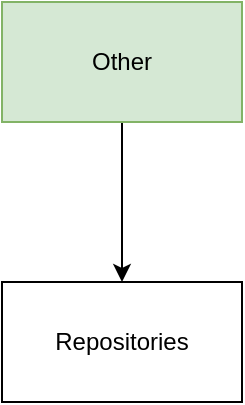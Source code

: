<mxfile version="20.2.3" type="device"><diagram id="1c_dBoiHx9k35L1KwPgy" name="Page-1"><mxGraphModel dx="981" dy="526" grid="1" gridSize="10" guides="1" tooltips="1" connect="1" arrows="1" fold="1" page="1" pageScale="1" pageWidth="827" pageHeight="1169" math="0" shadow="0"><root><mxCell id="0"/><mxCell id="1" parent="0"/><mxCell id="EUTEiHrgOIOFcqVKMw8A-4" style="edgeStyle=orthogonalEdgeStyle;rounded=0;orthogonalLoop=1;jettySize=auto;html=1;" edge="1" parent="1" source="EUTEiHrgOIOFcqVKMw8A-1" target="EUTEiHrgOIOFcqVKMw8A-3"><mxGeometry relative="1" as="geometry"/></mxCell><mxCell id="EUTEiHrgOIOFcqVKMw8A-1" value="Other" style="rounded=0;whiteSpace=wrap;html=1;fillColor=#d5e8d4;strokeColor=#82b366;" vertex="1" parent="1"><mxGeometry x="370" y="290" width="120" height="60" as="geometry"/></mxCell><mxCell id="EUTEiHrgOIOFcqVKMw8A-3" value="Repositories" style="rounded=0;whiteSpace=wrap;html=1;" vertex="1" parent="1"><mxGeometry x="370" y="430" width="120" height="60" as="geometry"/></mxCell></root></mxGraphModel></diagram></mxfile>